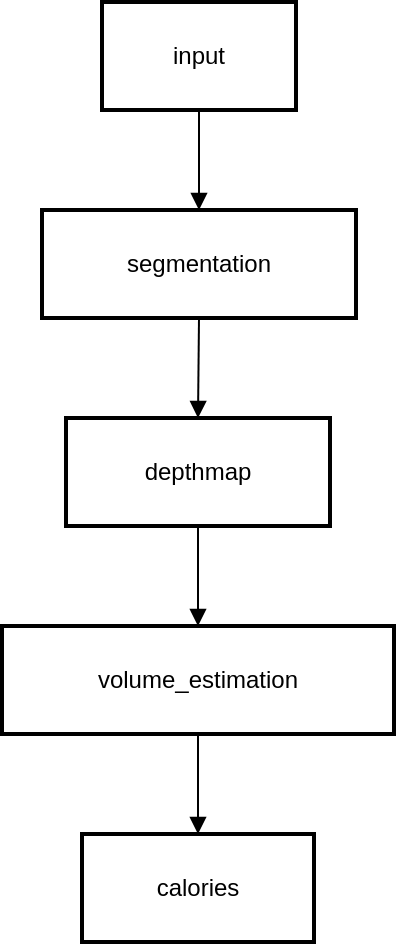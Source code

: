 <mxfile version="26.0.8">
  <diagram name="Page-1" id="fp8OvTflj_sEFsaQMXZr">
    <mxGraphModel>
      <root>
        <mxCell id="0" />
        <mxCell id="1" parent="0" />
        <mxCell id="2" value="input" style="whiteSpace=wrap;strokeWidth=2;" vertex="1" parent="1">
          <mxGeometry x="58" y="8" width="97" height="54" as="geometry" />
        </mxCell>
        <mxCell id="3" value="segmentation" style="whiteSpace=wrap;strokeWidth=2;" vertex="1" parent="1">
          <mxGeometry x="28" y="112" width="157" height="54" as="geometry" />
        </mxCell>
        <mxCell id="4" value="depthmap" style="whiteSpace=wrap;strokeWidth=2;" vertex="1" parent="1">
          <mxGeometry x="40" y="216" width="132" height="54" as="geometry" />
        </mxCell>
        <mxCell id="5" value="volume_estimation" style="whiteSpace=wrap;strokeWidth=2;" vertex="1" parent="1">
          <mxGeometry x="8" y="320" width="196" height="54" as="geometry" />
        </mxCell>
        <mxCell id="6" value="calories" style="whiteSpace=wrap;strokeWidth=2;" vertex="1" parent="1">
          <mxGeometry x="48" y="424" width="116" height="54" as="geometry" />
        </mxCell>
        <mxCell id="7" value="" style="curved=1;startArrow=none;endArrow=block;exitX=0.5;exitY=1;entryX=0.5;entryY=0;" edge="1" parent="1" source="2" target="3">
          <mxGeometry relative="1" as="geometry">
            <Array as="points" />
          </mxGeometry>
        </mxCell>
        <mxCell id="8" value="" style="curved=1;startArrow=none;endArrow=block;exitX=0.5;exitY=1;entryX=0.5;entryY=0;" edge="1" parent="1" source="3" target="4">
          <mxGeometry relative="1" as="geometry">
            <Array as="points" />
          </mxGeometry>
        </mxCell>
        <mxCell id="9" value="" style="curved=1;startArrow=none;endArrow=block;exitX=0.5;exitY=1;entryX=0.5;entryY=0;" edge="1" parent="1" source="4" target="5">
          <mxGeometry relative="1" as="geometry">
            <Array as="points" />
          </mxGeometry>
        </mxCell>
        <mxCell id="10" value="" style="curved=1;startArrow=none;endArrow=block;exitX=0.5;exitY=1;entryX=0.5;entryY=0;" edge="1" parent="1" source="5" target="6">
          <mxGeometry relative="1" as="geometry">
            <Array as="points" />
          </mxGeometry>
        </mxCell>
      </root>
    </mxGraphModel>
  </diagram>
</mxfile>
